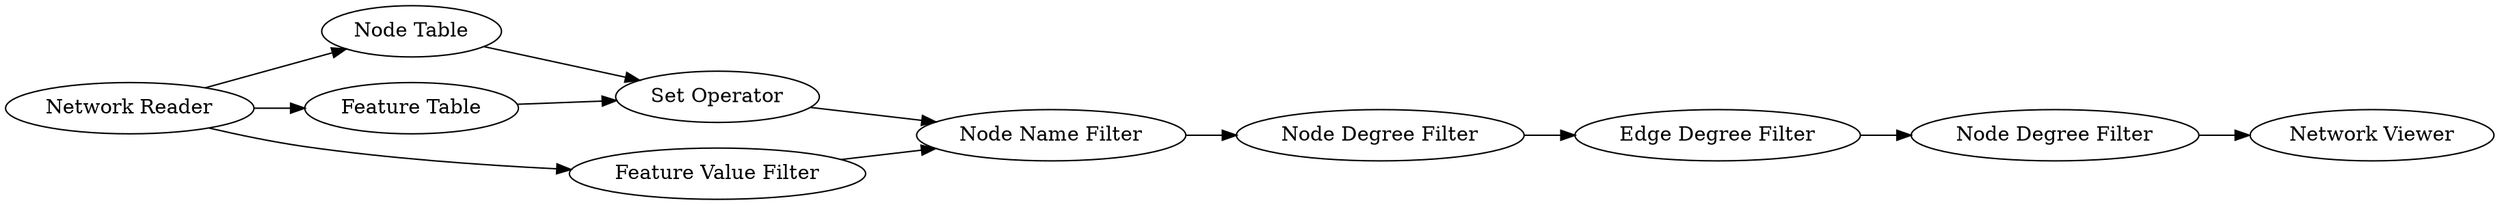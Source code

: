 digraph {
	6 -> 5
	1 -> 4
	4 -> 5
	3 -> 7
	11 -> 9
	10 -> 8
	5 -> 7
	1 -> 6
	7 -> 10
	1 -> 3
	8 -> 11
	5 [label="Set Operator"]
	1 [label="Network Reader"]
	7 [label="Node Name Filter"]
	9 [label="Network Viewer"]
	11 [label="Node Degree Filter"]
	4 [label="Feature Table"]
	6 [label="Node Table"]
	8 [label="Edge Degree Filter"]
	3 [label="Feature Value Filter"]
	10 [label="Node Degree Filter"]
	rankdir=LR
}

